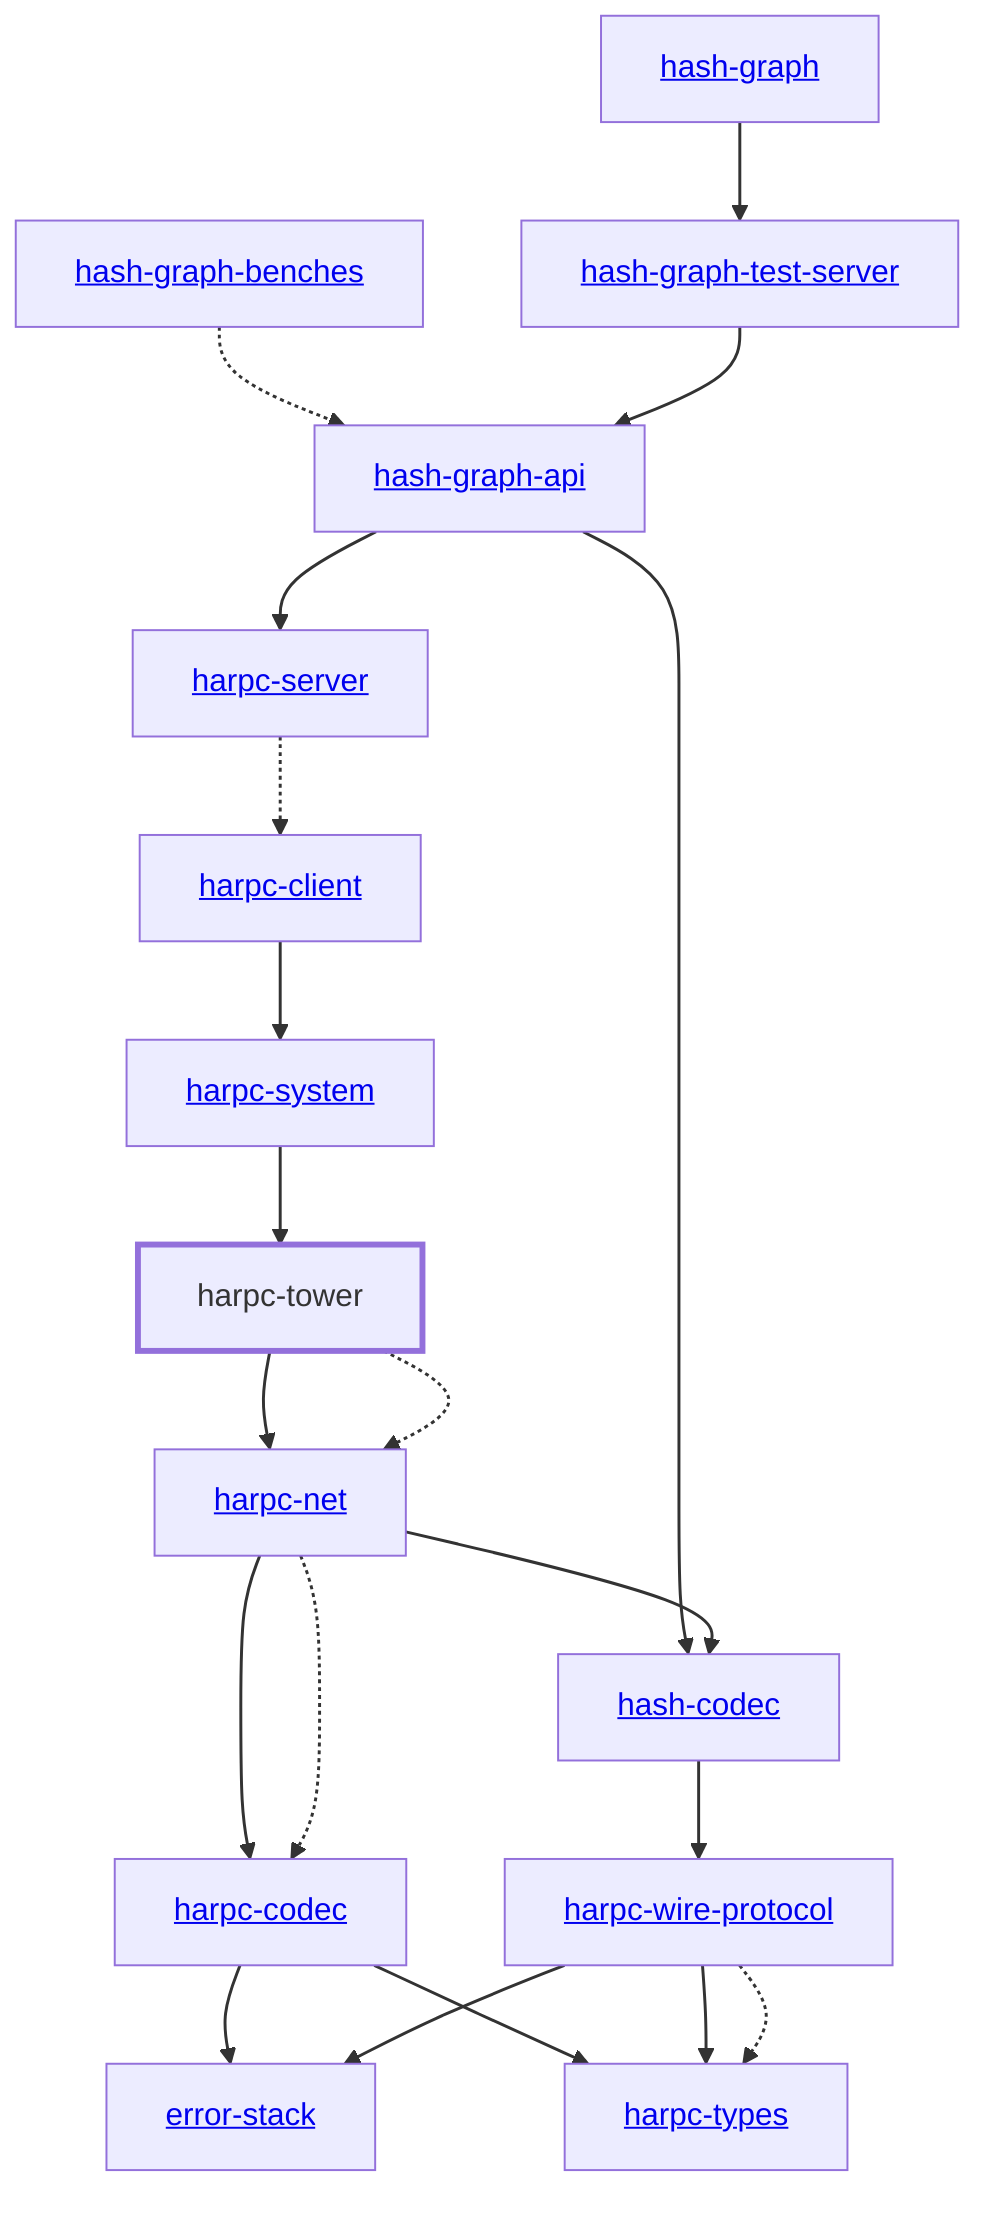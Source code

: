 graph TD
    linkStyle default stroke-width:1.5px
    classDef default stroke-width:1px
    classDef root stroke-width:3px
    classDef dev stroke-width:1px
    classDef build stroke-width:1px
    %% Legend
    %% --> : Normal dependency
    %% -.-> : Dev dependency
    %% ---> : Build dependency
    0[harpc-tower]
    class 0 root
    1[<a href="../harpc_types/index.html">harpc-types</a>]
    2[<a href="../harpc_wire_protocol/index.html">harpc-wire-protocol</a>]
    3[<a href="../hash_codec/index.html">hash-codec</a>]
    4[<a href="../hash_graph/index.html">hash-graph</a>]
    5[<a href="../hash_graph_api/index.html">hash-graph-api</a>]
    6[<a href="../hash_graph_test_server/index.html">hash-graph-test-server</a>]
    7[<a href="../error_stack/index.html">error-stack</a>]
    8[<a href="../hash_graph_benches/index.html">hash-graph-benches</a>]
    9[<a href="../harpc_client/index.html">harpc-client</a>]
    10[<a href="../harpc_codec/index.html">harpc-codec</a>]
    11[<a href="../harpc_net/index.html">harpc-net</a>]
    12[<a href="../harpc_server/index.html">harpc-server</a>]
    13[<a href="../harpc_system/index.html">harpc-system</a>]
    5 --> 3
    5 --> 12
    9 --> 13
    10 --> 7
    10 --> 1
    11 --> 10
    11 --> 3
    11 -.-> 10
    12 -.-> 9
    8 -.-> 5
    13 --> 0
    0 --> 11
    0 -.-> 11
    2 --> 7
    2 --> 1
    2 -.-> 1
    3 --> 2
    4 --> 6
    6 --> 5